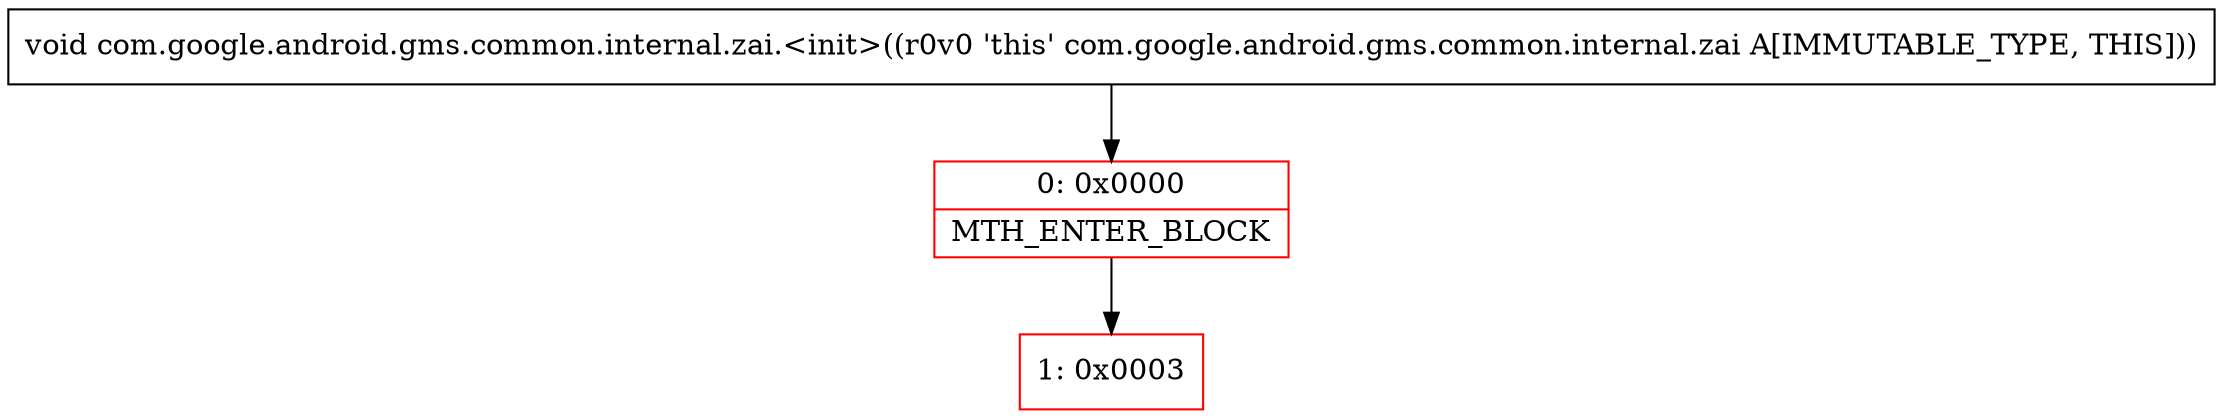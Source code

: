 digraph "CFG forcom.google.android.gms.common.internal.zai.\<init\>()V" {
subgraph cluster_Region_1735464007 {
label = "R(0)";
node [shape=record,color=blue];
}
Node_0 [shape=record,color=red,label="{0\:\ 0x0000|MTH_ENTER_BLOCK\l}"];
Node_1 [shape=record,color=red,label="{1\:\ 0x0003}"];
MethodNode[shape=record,label="{void com.google.android.gms.common.internal.zai.\<init\>((r0v0 'this' com.google.android.gms.common.internal.zai A[IMMUTABLE_TYPE, THIS])) }"];
MethodNode -> Node_0;
Node_0 -> Node_1;
}

